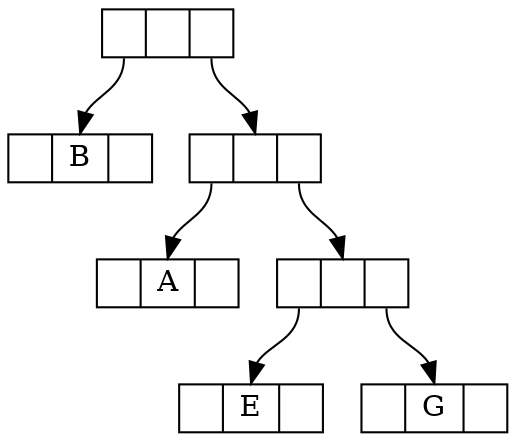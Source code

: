 digraph G {
   node [shape=record, height=0.1];
   node0x102f01f60 [label = "<l> | <m>  | <r>"];
   node0x102f01f30 [label = "<l> | <m> B | <r>"];
   node0x102f01f60:l -> node0x102f01f30:m;
   node0x102f01f00 [label = "<l> | <m>  | <r>"];
   node0x102f01f60:r -> node0x102f01f00:m;
   node0x102f01ed0 [label = "<l> | <m> A | <r>"];
   node0x102f01f00:l -> node0x102f01ed0:m;
   node0x102f01ea0 [label = "<l> | <m>  | <r>"];
   node0x102f01f00:r -> node0x102f01ea0:m;
   node0x102f01e70 [label = "<l> | <m> E | <r>"];
   node0x102f01ea0:l -> node0x102f01e70:m;
   node0x102f01e40 [label = "<l> | <m> G | <r>"];
   node0x102f01ea0:r -> node0x102f01e40:m;
}
